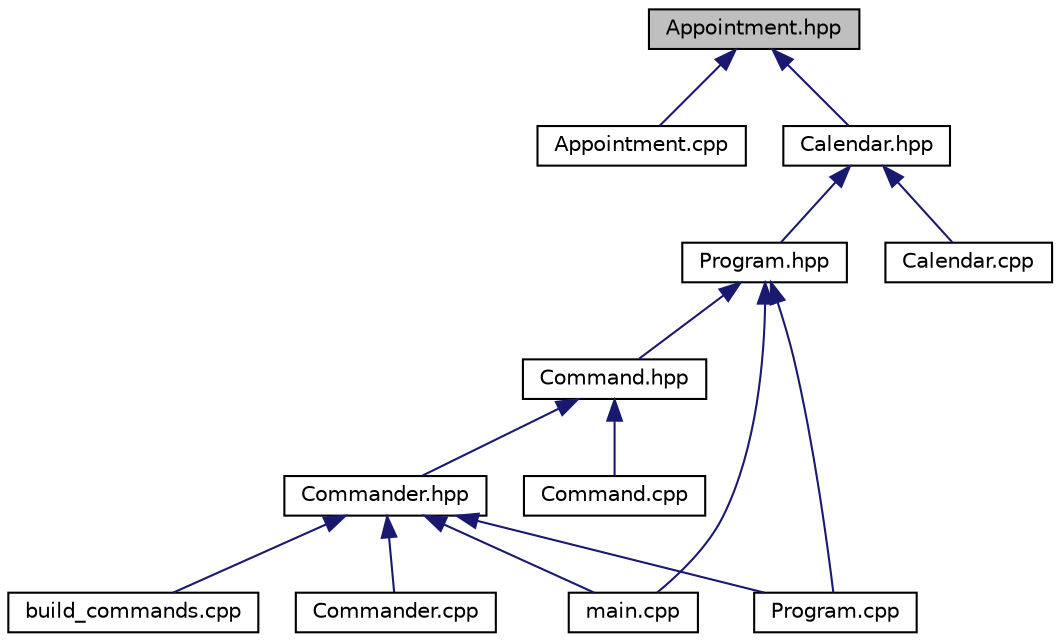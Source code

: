 digraph "Appointment.hpp"
{
  edge [fontname="Helvetica",fontsize="10",labelfontname="Helvetica",labelfontsize="10"];
  node [fontname="Helvetica",fontsize="10",shape=record];
  Node8 [label="Appointment.hpp",height=0.2,width=0.4,color="black", fillcolor="grey75", style="filled", fontcolor="black"];
  Node8 -> Node9 [dir="back",color="midnightblue",fontsize="10",style="solid"];
  Node9 [label="Appointment.cpp",height=0.2,width=0.4,color="black", fillcolor="white", style="filled",URL="$Appointment_8cpp.html"];
  Node8 -> Node10 [dir="back",color="midnightblue",fontsize="10",style="solid"];
  Node10 [label="Calendar.hpp",height=0.2,width=0.4,color="black", fillcolor="white", style="filled",URL="$Calendar_8hpp.html"];
  Node10 -> Node11 [dir="back",color="midnightblue",fontsize="10",style="solid"];
  Node11 [label="Program.hpp",height=0.2,width=0.4,color="black", fillcolor="white", style="filled",URL="$Program_8hpp.html"];
  Node11 -> Node12 [dir="back",color="midnightblue",fontsize="10",style="solid"];
  Node12 [label="Command.hpp",height=0.2,width=0.4,color="black", fillcolor="white", style="filled",URL="$Command_8hpp.html"];
  Node12 -> Node13 [dir="back",color="midnightblue",fontsize="10",style="solid"];
  Node13 [label="Commander.hpp",height=0.2,width=0.4,color="black", fillcolor="white", style="filled",URL="$Commander_8hpp.html"];
  Node13 -> Node14 [dir="back",color="midnightblue",fontsize="10",style="solid"];
  Node14 [label="build_commands.cpp",height=0.2,width=0.4,color="black", fillcolor="white", style="filled",URL="$build__commands_8cpp.html"];
  Node13 -> Node15 [dir="back",color="midnightblue",fontsize="10",style="solid"];
  Node15 [label="Commander.cpp",height=0.2,width=0.4,color="black", fillcolor="white", style="filled",URL="$Commander_8cpp.html"];
  Node13 -> Node16 [dir="back",color="midnightblue",fontsize="10",style="solid"];
  Node16 [label="main.cpp",height=0.2,width=0.4,color="black", fillcolor="white", style="filled",URL="$main_8cpp.html"];
  Node13 -> Node17 [dir="back",color="midnightblue",fontsize="10",style="solid"];
  Node17 [label="Program.cpp",height=0.2,width=0.4,color="black", fillcolor="white", style="filled",URL="$Program_8cpp.html"];
  Node12 -> Node18 [dir="back",color="midnightblue",fontsize="10",style="solid"];
  Node18 [label="Command.cpp",height=0.2,width=0.4,color="black", fillcolor="white", style="filled",URL="$Command_8cpp.html"];
  Node11 -> Node16 [dir="back",color="midnightblue",fontsize="10",style="solid"];
  Node11 -> Node17 [dir="back",color="midnightblue",fontsize="10",style="solid"];
  Node10 -> Node19 [dir="back",color="midnightblue",fontsize="10",style="solid"];
  Node19 [label="Calendar.cpp",height=0.2,width=0.4,color="black", fillcolor="white", style="filled",URL="$Calendar_8cpp.html"];
}
